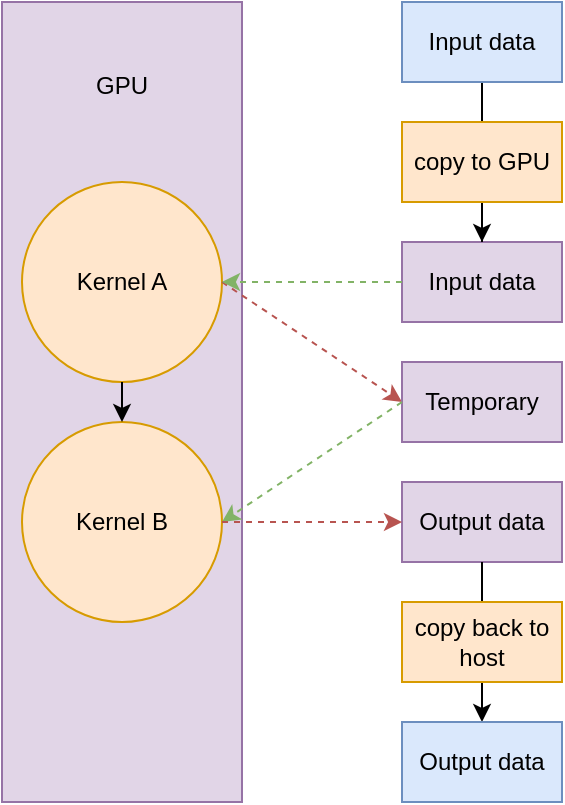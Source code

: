 <mxfile version="13.6.2" type="device"><diagram id="t3KnCuKoPFR6UIoQXWWL" name="Page-1"><mxGraphModel dx="1086" dy="806" grid="1" gridSize="10" guides="1" tooltips="1" connect="1" arrows="1" fold="1" page="1" pageScale="1" pageWidth="827" pageHeight="1169" math="0" shadow="0"><root><mxCell id="0"/><mxCell id="1" parent="0"/><mxCell id="Y6iWwm1qgtZ8P81vCxj6-22" value="GPU&lt;br&gt;&lt;br&gt;&lt;br&gt;&lt;br&gt;&lt;br&gt;&lt;br&gt;&lt;br&gt;&lt;br&gt;&lt;br&gt;&lt;br&gt;&lt;br&gt;&lt;br&gt;&lt;br&gt;&lt;br&gt;&lt;br&gt;&lt;br&gt;&lt;br&gt;&lt;br&gt;&lt;br&gt;&lt;br&gt;&lt;br&gt;&lt;br&gt;&lt;br&gt;" style="rounded=0;whiteSpace=wrap;html=1;fillColor=#e1d5e7;strokeColor=#9673a6;" parent="1" vertex="1"><mxGeometry x="40" y="40" width="120" height="400" as="geometry"/></mxCell><mxCell id="Y6iWwm1qgtZ8P81vCxj6-1" value="Kernel A" style="ellipse;whiteSpace=wrap;html=1;fillColor=#ffe6cc;strokeColor=#d79b00;" parent="1" vertex="1"><mxGeometry x="50" y="130" width="100" height="100" as="geometry"/></mxCell><mxCell id="Y6iWwm1qgtZ8P81vCxj6-2" value="Kernel B" style="ellipse;whiteSpace=wrap;html=1;fillColor=#ffe6cc;strokeColor=#d79b00;" parent="1" vertex="1"><mxGeometry x="50" y="250" width="100" height="100" as="geometry"/></mxCell><mxCell id="Y6iWwm1qgtZ8P81vCxj6-3" value="Input data" style="rounded=0;whiteSpace=wrap;html=1;fillColor=#e1d5e7;strokeColor=#9673a6;" parent="1" vertex="1"><mxGeometry x="240" y="160" width="80" height="40" as="geometry"/></mxCell><mxCell id="Y6iWwm1qgtZ8P81vCxj6-4" value="" style="endArrow=classic;html=1;exitX=0.5;exitY=1;exitDx=0;exitDy=0;" parent="1" source="Y6iWwm1qgtZ8P81vCxj6-1" target="Y6iWwm1qgtZ8P81vCxj6-2" edge="1"><mxGeometry width="50" height="50" relative="1" as="geometry"><mxPoint x="390" y="430" as="sourcePoint"/><mxPoint x="440" y="380" as="targetPoint"/></mxGeometry></mxCell><mxCell id="Y6iWwm1qgtZ8P81vCxj6-5" value="" style="endArrow=classic;html=1;fillColor=#f8cecc;strokeColor=#b85450;dashed=1;entryX=0;entryY=0.5;entryDx=0;entryDy=0;exitX=1;exitY=0.5;exitDx=0;exitDy=0;" parent="1" source="Y6iWwm1qgtZ8P81vCxj6-1" target="f0gCKDTKL0pHMD7l-B0a-1" edge="1"><mxGeometry width="50" height="50" relative="1" as="geometry"><mxPoint x="170" y="190" as="sourcePoint"/><mxPoint x="220" y="250" as="targetPoint"/></mxGeometry></mxCell><mxCell id="Y6iWwm1qgtZ8P81vCxj6-6" value="" style="endArrow=classic;html=1;exitX=0;exitY=0.5;exitDx=0;exitDy=0;entryX=1;entryY=0.5;entryDx=0;entryDy=0;fillColor=#d5e8d4;strokeColor=#82b366;dashed=1;" parent="1" source="Y6iWwm1qgtZ8P81vCxj6-3" target="Y6iWwm1qgtZ8P81vCxj6-1" edge="1"><mxGeometry width="50" height="50" relative="1" as="geometry"><mxPoint x="160" y="290" as="sourcePoint"/><mxPoint x="327.04" y="371.04" as="targetPoint"/></mxGeometry></mxCell><mxCell id="Y6iWwm1qgtZ8P81vCxj6-25" value="" style="endArrow=classic;html=1;entryX=0.5;entryY=0;entryDx=0;entryDy=0;endFill=1;startArrow=none;startFill=0;exitX=0.5;exitY=1;exitDx=0;exitDy=0;" parent="1" source="Y6iWwm1qgtZ8P81vCxj6-29" target="Y6iWwm1qgtZ8P81vCxj6-3" edge="1"><mxGeometry width="50" height="50" relative="1" as="geometry"><mxPoint x="420" y="100" as="sourcePoint"/><mxPoint x="279.5" y="170" as="targetPoint"/></mxGeometry></mxCell><mxCell id="Y6iWwm1qgtZ8P81vCxj6-32" value="" style="edgeStyle=orthogonalEdgeStyle;rounded=0;orthogonalLoop=1;jettySize=auto;html=1;dashed=1;endArrow=none;endFill=0;" parent="1" source="Y6iWwm1qgtZ8P81vCxj6-27" target="Y6iWwm1qgtZ8P81vCxj6-3" edge="1"><mxGeometry relative="1" as="geometry"/></mxCell><mxCell id="Y6iWwm1qgtZ8P81vCxj6-27" value="copy to GPU" style="text;html=1;strokeColor=#d79b00;fillColor=#ffe6cc;align=center;verticalAlign=middle;whiteSpace=wrap;rounded=0;" parent="1" vertex="1"><mxGeometry x="240" y="100" width="80" height="40" as="geometry"/></mxCell><mxCell id="Y6iWwm1qgtZ8P81vCxj6-29" value="Input data" style="rounded=0;whiteSpace=wrap;html=1;fillColor=#dae8fc;strokeColor=#6c8ebf;" parent="1" vertex="1"><mxGeometry x="240" y="40" width="80" height="40" as="geometry"/></mxCell><mxCell id="f0gCKDTKL0pHMD7l-B0a-1" value="Temporary" style="rounded=0;whiteSpace=wrap;html=1;fillColor=#e1d5e7;strokeColor=#9673a6;" vertex="1" parent="1"><mxGeometry x="240" y="220" width="80" height="40" as="geometry"/></mxCell><mxCell id="f0gCKDTKL0pHMD7l-B0a-9" value="Output data" style="rounded=0;whiteSpace=wrap;html=1;fillColor=#e1d5e7;strokeColor=#9673a6;" vertex="1" parent="1"><mxGeometry x="240" y="280" width="80" height="40" as="geometry"/></mxCell><mxCell id="f0gCKDTKL0pHMD7l-B0a-11" value="" style="endArrow=classic;html=1;exitX=0.5;exitY=1;exitDx=0;exitDy=0;entryX=0.5;entryY=0;entryDx=0;entryDy=0;" edge="1" parent="1" source="f0gCKDTKL0pHMD7l-B0a-9" target="f0gCKDTKL0pHMD7l-B0a-16"><mxGeometry width="50" height="50" relative="1" as="geometry"><mxPoint x="360" y="260" as="sourcePoint"/><mxPoint x="280" y="440" as="targetPoint"/></mxGeometry></mxCell><mxCell id="f0gCKDTKL0pHMD7l-B0a-14" value="copy back to host" style="text;html=1;strokeColor=#d79b00;fillColor=#ffe6cc;align=center;verticalAlign=middle;whiteSpace=wrap;rounded=0;" vertex="1" parent="1"><mxGeometry x="240" y="340" width="80" height="40" as="geometry"/></mxCell><mxCell id="f0gCKDTKL0pHMD7l-B0a-16" value="Output data" style="rounded=0;whiteSpace=wrap;html=1;fillColor=#dae8fc;strokeColor=#6c8ebf;" vertex="1" parent="1"><mxGeometry x="240" y="400" width="80" height="40" as="geometry"/></mxCell><mxCell id="f0gCKDTKL0pHMD7l-B0a-17" value="" style="endArrow=classic;html=1;exitX=0;exitY=0.5;exitDx=0;exitDy=0;entryX=1;entryY=0.5;entryDx=0;entryDy=0;fillColor=#d5e8d4;strokeColor=#82b366;dashed=1;" edge="1" parent="1" source="f0gCKDTKL0pHMD7l-B0a-1" target="Y6iWwm1qgtZ8P81vCxj6-2"><mxGeometry width="50" height="50" relative="1" as="geometry"><mxPoint x="250" y="190" as="sourcePoint"/><mxPoint x="160" y="180" as="targetPoint"/></mxGeometry></mxCell><mxCell id="f0gCKDTKL0pHMD7l-B0a-18" value="" style="endArrow=classic;html=1;fillColor=#f8cecc;strokeColor=#b85450;dashed=1;entryX=0;entryY=0.5;entryDx=0;entryDy=0;exitX=1;exitY=0.5;exitDx=0;exitDy=0;" edge="1" parent="1" source="Y6iWwm1qgtZ8P81vCxj6-2" target="f0gCKDTKL0pHMD7l-B0a-9"><mxGeometry width="50" height="50" relative="1" as="geometry"><mxPoint x="160" y="180" as="sourcePoint"/><mxPoint x="250" y="250" as="targetPoint"/></mxGeometry></mxCell></root></mxGraphModel></diagram></mxfile>